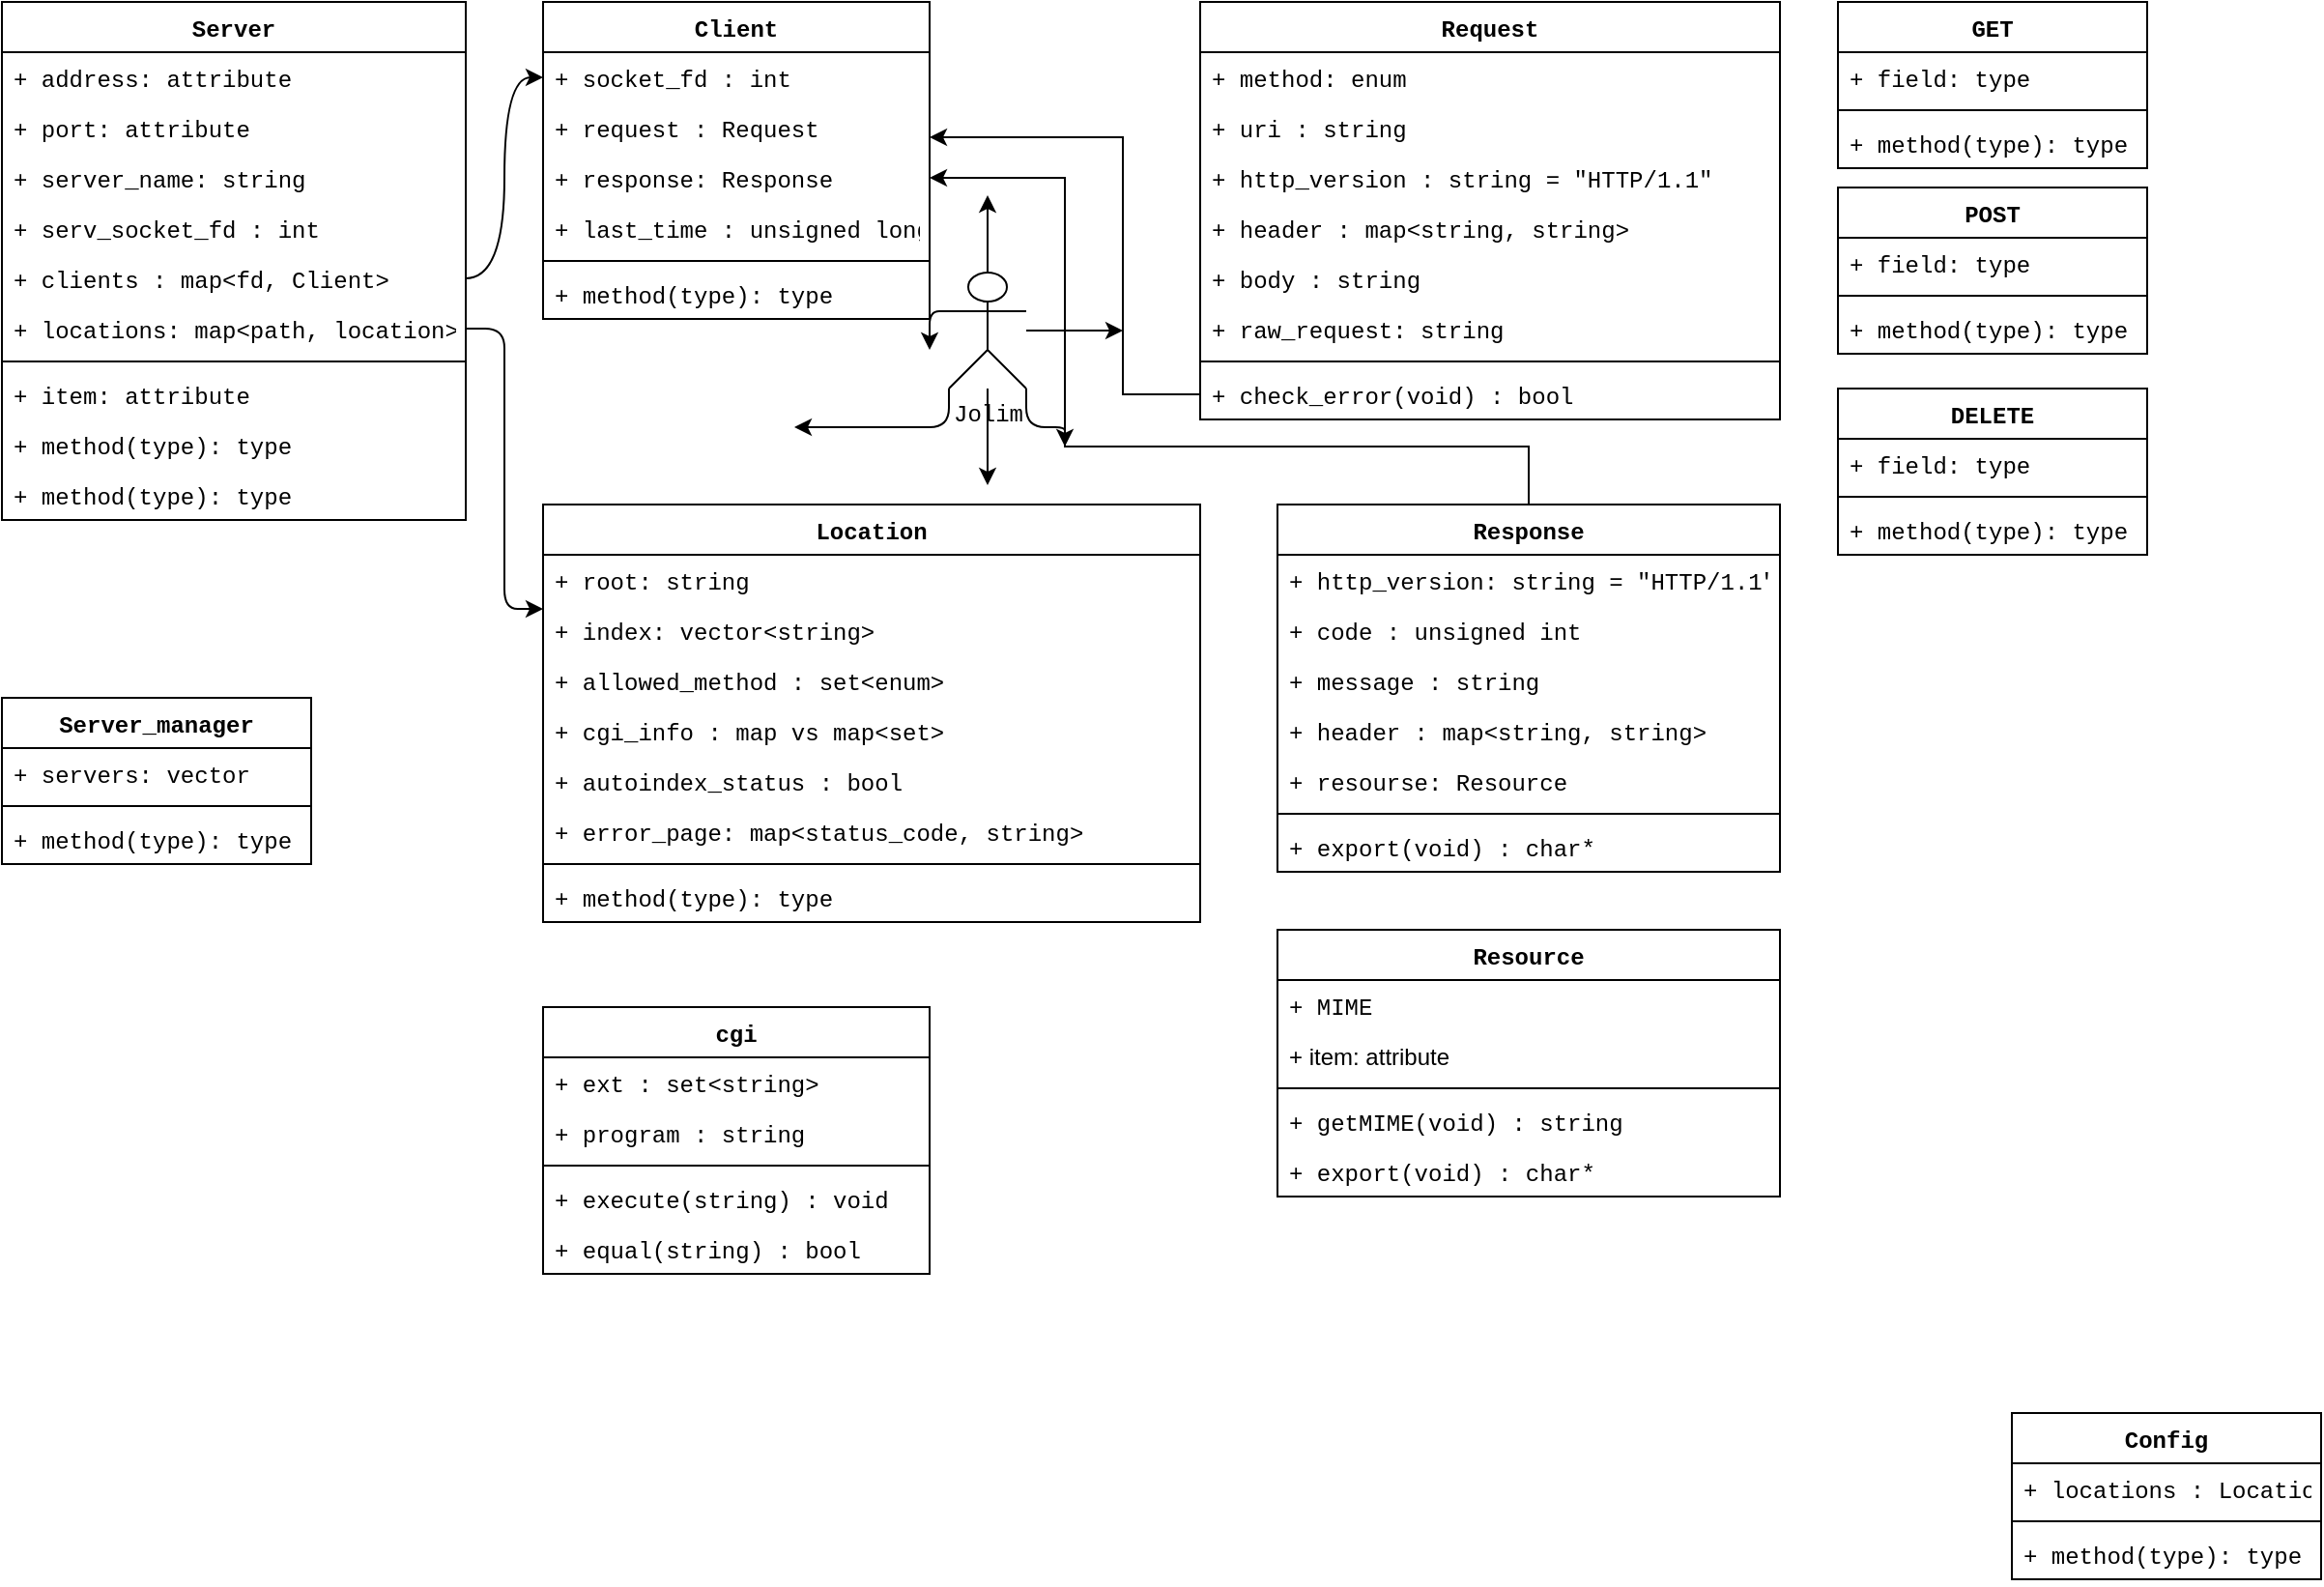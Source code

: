 <mxfile>
    <diagram id="a8yLa64XeUrg21fCsrWQ" name="webserv">
        <mxGraphModel dx="1056" dy="571" grid="1" gridSize="10" guides="1" tooltips="1" connect="1" arrows="1" fold="1" page="1" pageScale="1" pageWidth="1169" pageHeight="827" math="0" shadow="0">
            <root>
                <mxCell id="0"/>
                <mxCell id="1" parent="0"/>
                <mxCell id="_bxCYAOlsBnIqpxTK3G4-2" value="Server" style="swimlane;fontStyle=1;align=center;verticalAlign=top;childLayout=stackLayout;horizontal=1;startSize=26;horizontalStack=0;resizeParent=1;resizeParentMax=0;resizeLast=0;collapsible=1;marginBottom=0;fontFamily=Courier New;" parent="1" vertex="1">
                    <mxGeometry x="40" y="40" width="240" height="268" as="geometry"/>
                </mxCell>
                <mxCell id="44WIoIR4I0FMA6jBafpu-2" value="+ address: attribute" style="text;strokeColor=none;fillColor=none;align=left;verticalAlign=top;spacingLeft=4;spacingRight=4;overflow=hidden;rotatable=0;points=[[0,0.5],[1,0.5]];portConstraint=eastwest;fontFamily=Courier New;" parent="_bxCYAOlsBnIqpxTK3G4-2" vertex="1">
                    <mxGeometry y="26" width="240" height="26" as="geometry"/>
                </mxCell>
                <mxCell id="44WIoIR4I0FMA6jBafpu-4" value="+ port: attribute" style="text;strokeColor=none;fillColor=none;align=left;verticalAlign=top;spacingLeft=4;spacingRight=4;overflow=hidden;rotatable=0;points=[[0,0.5],[1,0.5]];portConstraint=eastwest;fontFamily=Courier New;" parent="_bxCYAOlsBnIqpxTK3G4-2" vertex="1">
                    <mxGeometry y="52" width="240" height="26" as="geometry"/>
                </mxCell>
                <mxCell id="44WIoIR4I0FMA6jBafpu-3" value="+ server_name: string" style="text;strokeColor=none;fillColor=none;align=left;verticalAlign=top;spacingLeft=4;spacingRight=4;overflow=hidden;rotatable=0;points=[[0,0.5],[1,0.5]];portConstraint=eastwest;fontFamily=Courier New;" parent="_bxCYAOlsBnIqpxTK3G4-2" vertex="1">
                    <mxGeometry y="78" width="240" height="26" as="geometry"/>
                </mxCell>
                <mxCell id="j7zPYrrFDj_CmLbz28KM-2" value="+ serv_socket_fd : int" style="text;strokeColor=none;fillColor=none;align=left;verticalAlign=top;spacingLeft=4;spacingRight=4;overflow=hidden;rotatable=0;points=[[0,0.5],[1,0.5]];portConstraint=eastwest;fontFamily=Courier New;" parent="_bxCYAOlsBnIqpxTK3G4-2" vertex="1">
                    <mxGeometry y="104" width="240" height="26" as="geometry"/>
                </mxCell>
                <mxCell id="44WIoIR4I0FMA6jBafpu-5" value="+ clients : map&lt;fd, Client&gt;" style="text;strokeColor=none;fillColor=none;align=left;verticalAlign=top;spacingLeft=4;spacingRight=4;overflow=hidden;rotatable=0;points=[[0,0.5],[1,0.5]];portConstraint=eastwest;fontFamily=Courier New;" parent="_bxCYAOlsBnIqpxTK3G4-2" vertex="1">
                    <mxGeometry y="130" width="240" height="26" as="geometry"/>
                </mxCell>
                <mxCell id="_bxCYAOlsBnIqpxTK3G4-3" value="+ locations: map&lt;path, location&gt;" style="text;strokeColor=none;fillColor=none;align=left;verticalAlign=top;spacingLeft=4;spacingRight=4;overflow=hidden;rotatable=0;points=[[0,0.5],[1,0.5]];portConstraint=eastwest;fontFamily=Courier New;" parent="_bxCYAOlsBnIqpxTK3G4-2" vertex="1">
                    <mxGeometry y="156" width="240" height="26" as="geometry"/>
                </mxCell>
                <mxCell id="_bxCYAOlsBnIqpxTK3G4-4" value="" style="line;strokeWidth=1;fillColor=none;align=left;verticalAlign=middle;spacingTop=-1;spacingLeft=3;spacingRight=3;rotatable=0;labelPosition=right;points=[];portConstraint=eastwest;fontFamily=Courier New;" parent="_bxCYAOlsBnIqpxTK3G4-2" vertex="1">
                    <mxGeometry y="182" width="240" height="8" as="geometry"/>
                </mxCell>
                <mxCell id="44WIoIR4I0FMA6jBafpu-6" value="+ item: attribute" style="text;strokeColor=none;fillColor=none;align=left;verticalAlign=top;spacingLeft=4;spacingRight=4;overflow=hidden;rotatable=0;points=[[0,0.5],[1,0.5]];portConstraint=eastwest;fontFamily=Courier New;" parent="_bxCYAOlsBnIqpxTK3G4-2" vertex="1">
                    <mxGeometry y="190" width="240" height="26" as="geometry"/>
                </mxCell>
                <mxCell id="_bxCYAOlsBnIqpxTK3G4-5" value="+ method(type): type" style="text;strokeColor=none;fillColor=none;align=left;verticalAlign=top;spacingLeft=4;spacingRight=4;overflow=hidden;rotatable=0;points=[[0,0.5],[1,0.5]];portConstraint=eastwest;fontFamily=Courier New;" parent="_bxCYAOlsBnIqpxTK3G4-2" vertex="1">
                    <mxGeometry y="216" width="240" height="26" as="geometry"/>
                </mxCell>
                <mxCell id="44WIoIR4I0FMA6jBafpu-7" value="+ method(type): type&#10;" style="text;strokeColor=none;fillColor=none;align=left;verticalAlign=top;spacingLeft=4;spacingRight=4;overflow=hidden;rotatable=0;points=[[0,0.5],[1,0.5]];portConstraint=eastwest;fontFamily=Courier New;" parent="_bxCYAOlsBnIqpxTK3G4-2" vertex="1">
                    <mxGeometry y="242" width="240" height="26" as="geometry"/>
                </mxCell>
                <mxCell id="_bxCYAOlsBnIqpxTK3G4-6" value="Request" style="swimlane;fontStyle=1;align=center;verticalAlign=top;childLayout=stackLayout;horizontal=1;startSize=26;horizontalStack=0;resizeParent=1;resizeParentMax=0;resizeLast=0;collapsible=1;marginBottom=0;fontFamily=Courier New;" parent="1" vertex="1">
                    <mxGeometry x="660" y="40" width="300" height="216" as="geometry"/>
                </mxCell>
                <mxCell id="_bxCYAOlsBnIqpxTK3G4-7" value="+ method: enum" style="text;strokeColor=none;fillColor=none;align=left;verticalAlign=top;spacingLeft=4;spacingRight=4;overflow=hidden;rotatable=0;points=[[0,0.5],[1,0.5]];portConstraint=eastwest;fontFamily=Courier New;" parent="_bxCYAOlsBnIqpxTK3G4-6" vertex="1">
                    <mxGeometry y="26" width="300" height="26" as="geometry"/>
                </mxCell>
                <mxCell id="j7zPYrrFDj_CmLbz28KM-13" value="+ uri : string" style="text;strokeColor=none;fillColor=none;align=left;verticalAlign=top;spacingLeft=4;spacingRight=4;overflow=hidden;rotatable=0;points=[[0,0.5],[1,0.5]];portConstraint=eastwest;fontFamily=Courier New;" parent="_bxCYAOlsBnIqpxTK3G4-6" vertex="1">
                    <mxGeometry y="52" width="300" height="26" as="geometry"/>
                </mxCell>
                <mxCell id="9usF2bmkzRvdseoz-YvX-34" value="+ http_version : string = &quot;HTTP/1.1&quot;" style="text;strokeColor=none;fillColor=none;align=left;verticalAlign=top;spacingLeft=4;spacingRight=4;overflow=hidden;rotatable=0;points=[[0,0.5],[1,0.5]];portConstraint=eastwest;fontFamily=Courier New;" parent="_bxCYAOlsBnIqpxTK3G4-6" vertex="1">
                    <mxGeometry y="78" width="300" height="26" as="geometry"/>
                </mxCell>
                <mxCell id="9usF2bmkzRvdseoz-YvX-30" value="+ header : map&lt;string, string&gt;" style="text;strokeColor=none;fillColor=none;align=left;verticalAlign=top;spacingLeft=4;spacingRight=4;overflow=hidden;rotatable=0;points=[[0,0.5],[1,0.5]];portConstraint=eastwest;fontFamily=Courier New;" parent="_bxCYAOlsBnIqpxTK3G4-6" vertex="1">
                    <mxGeometry y="104" width="300" height="26" as="geometry"/>
                </mxCell>
                <mxCell id="9usF2bmkzRvdseoz-YvX-31" value="+ body : string" style="text;strokeColor=none;fillColor=none;align=left;verticalAlign=top;spacingLeft=4;spacingRight=4;overflow=hidden;rotatable=0;points=[[0,0.5],[1,0.5]];portConstraint=eastwest;fontFamily=Courier New;" parent="_bxCYAOlsBnIqpxTK3G4-6" vertex="1">
                    <mxGeometry y="130" width="300" height="26" as="geometry"/>
                </mxCell>
                <mxCell id="9usF2bmkzRvdseoz-YvX-32" value="+ raw_request: string" style="text;strokeColor=none;fillColor=none;align=left;verticalAlign=top;spacingLeft=4;spacingRight=4;overflow=hidden;rotatable=0;points=[[0,0.5],[1,0.5]];portConstraint=eastwest;fontFamily=Courier New;" parent="_bxCYAOlsBnIqpxTK3G4-6" vertex="1">
                    <mxGeometry y="156" width="300" height="26" as="geometry"/>
                </mxCell>
                <mxCell id="_bxCYAOlsBnIqpxTK3G4-8" value="" style="line;strokeWidth=1;fillColor=none;align=left;verticalAlign=middle;spacingTop=-1;spacingLeft=3;spacingRight=3;rotatable=0;labelPosition=right;points=[];portConstraint=eastwest;fontFamily=Courier New;" parent="_bxCYAOlsBnIqpxTK3G4-6" vertex="1">
                    <mxGeometry y="182" width="300" height="8" as="geometry"/>
                </mxCell>
                <mxCell id="_bxCYAOlsBnIqpxTK3G4-9" value="+ check_error(void) : bool" style="text;strokeColor=none;fillColor=none;align=left;verticalAlign=top;spacingLeft=4;spacingRight=4;overflow=hidden;rotatable=0;points=[[0,0.5],[1,0.5]];portConstraint=eastwest;fontFamily=Courier New;" parent="_bxCYAOlsBnIqpxTK3G4-6" vertex="1">
                    <mxGeometry y="190" width="300" height="26" as="geometry"/>
                </mxCell>
                <mxCell id="VC2k1Rc8HxCsgZUHQmoe-2" value="Client" style="swimlane;fontStyle=1;align=center;verticalAlign=top;childLayout=stackLayout;horizontal=1;startSize=26;horizontalStack=0;resizeParent=1;resizeParentMax=0;resizeLast=0;collapsible=1;marginBottom=0;fontFamily=Courier New;" parent="1" vertex="1">
                    <mxGeometry x="320" y="40" width="200" height="164" as="geometry"/>
                </mxCell>
                <mxCell id="VC2k1Rc8HxCsgZUHQmoe-3" value="+ socket_fd : int" style="text;strokeColor=none;fillColor=none;align=left;verticalAlign=top;spacingLeft=4;spacingRight=4;overflow=hidden;rotatable=0;points=[[0,0.5],[1,0.5]];portConstraint=eastwest;fontFamily=Courier New;" parent="VC2k1Rc8HxCsgZUHQmoe-2" vertex="1">
                    <mxGeometry y="26" width="200" height="26" as="geometry"/>
                </mxCell>
                <mxCell id="9usF2bmkzRvdseoz-YvX-24" value="+ request : Request" style="text;strokeColor=none;fillColor=none;align=left;verticalAlign=top;spacingLeft=4;spacingRight=4;overflow=hidden;rotatable=0;points=[[0,0.5],[1,0.5]];portConstraint=eastwest;fontFamily=Courier New;" parent="VC2k1Rc8HxCsgZUHQmoe-2" vertex="1">
                    <mxGeometry y="52" width="200" height="26" as="geometry"/>
                </mxCell>
                <mxCell id="j7zPYrrFDj_CmLbz28KM-4" value="+ response: Response" style="text;strokeColor=none;fillColor=none;align=left;verticalAlign=top;spacingLeft=4;spacingRight=4;overflow=hidden;rotatable=0;points=[[0,0.5],[1,0.5]];portConstraint=eastwest;fontFamily=Courier New;" parent="VC2k1Rc8HxCsgZUHQmoe-2" vertex="1">
                    <mxGeometry y="78" width="200" height="26" as="geometry"/>
                </mxCell>
                <mxCell id="j7zPYrrFDj_CmLbz28KM-5" value="+ last_time : unsigned long" style="text;strokeColor=none;fillColor=none;align=left;verticalAlign=top;spacingLeft=4;spacingRight=4;overflow=hidden;rotatable=0;points=[[0,0.5],[1,0.5]];portConstraint=eastwest;fontFamily=Courier New;" parent="VC2k1Rc8HxCsgZUHQmoe-2" vertex="1">
                    <mxGeometry y="104" width="200" height="26" as="geometry"/>
                </mxCell>
                <mxCell id="VC2k1Rc8HxCsgZUHQmoe-4" value="" style="line;strokeWidth=1;fillColor=none;align=left;verticalAlign=middle;spacingTop=-1;spacingLeft=3;spacingRight=3;rotatable=0;labelPosition=right;points=[];portConstraint=eastwest;fontFamily=Courier New;" parent="VC2k1Rc8HxCsgZUHQmoe-2" vertex="1">
                    <mxGeometry y="130" width="200" height="8" as="geometry"/>
                </mxCell>
                <mxCell id="VC2k1Rc8HxCsgZUHQmoe-5" value="+ method(type): type" style="text;strokeColor=none;fillColor=none;align=left;verticalAlign=top;spacingLeft=4;spacingRight=4;overflow=hidden;rotatable=0;points=[[0,0.5],[1,0.5]];portConstraint=eastwest;fontFamily=Courier New;" parent="VC2k1Rc8HxCsgZUHQmoe-2" vertex="1">
                    <mxGeometry y="138" width="200" height="26" as="geometry"/>
                </mxCell>
                <mxCell id="9usF2bmkzRvdseoz-YvX-2" value="Resource" style="swimlane;fontStyle=1;align=center;verticalAlign=top;childLayout=stackLayout;horizontal=1;startSize=26;horizontalStack=0;resizeParent=1;resizeParentMax=0;resizeLast=0;collapsible=1;marginBottom=0;fontFamily=Courier New;" parent="1" vertex="1">
                    <mxGeometry x="700" y="520" width="260" height="138" as="geometry"/>
                </mxCell>
                <mxCell id="9usF2bmkzRvdseoz-YvX-3" value="+ MIME" style="text;strokeColor=none;fillColor=none;align=left;verticalAlign=top;spacingLeft=4;spacingRight=4;overflow=hidden;rotatable=0;points=[[0,0.5],[1,0.5]];portConstraint=eastwest;fontFamily=Courier New;" parent="9usF2bmkzRvdseoz-YvX-2" vertex="1">
                    <mxGeometry y="26" width="260" height="26" as="geometry"/>
                </mxCell>
                <mxCell id="9usF2bmkzRvdseoz-YvX-55" value="+ item: attribute" style="text;strokeColor=none;fillColor=none;align=left;verticalAlign=top;spacingLeft=4;spacingRight=4;overflow=hidden;rotatable=0;points=[[0,0.5],[1,0.5]];portConstraint=eastwest;" parent="9usF2bmkzRvdseoz-YvX-2" vertex="1">
                    <mxGeometry y="52" width="260" height="26" as="geometry"/>
                </mxCell>
                <mxCell id="9usF2bmkzRvdseoz-YvX-4" value="" style="line;strokeWidth=1;fillColor=none;align=left;verticalAlign=middle;spacingTop=-1;spacingLeft=3;spacingRight=3;rotatable=0;labelPosition=right;points=[];portConstraint=eastwest;fontFamily=Courier New;" parent="9usF2bmkzRvdseoz-YvX-2" vertex="1">
                    <mxGeometry y="78" width="260" height="8" as="geometry"/>
                </mxCell>
                <mxCell id="9usF2bmkzRvdseoz-YvX-5" value="+ getMIME(void) : string" style="text;strokeColor=none;fillColor=none;align=left;verticalAlign=top;spacingLeft=4;spacingRight=4;overflow=hidden;rotatable=0;points=[[0,0.5],[1,0.5]];portConstraint=eastwest;fontFamily=Courier New;" parent="9usF2bmkzRvdseoz-YvX-2" vertex="1">
                    <mxGeometry y="86" width="260" height="26" as="geometry"/>
                </mxCell>
                <mxCell id="j7zPYrrFDj_CmLbz28KM-14" value="+ export(void) : char*" style="text;strokeColor=none;fillColor=none;align=left;verticalAlign=top;spacingLeft=4;spacingRight=4;overflow=hidden;rotatable=0;points=[[0,0.5],[1,0.5]];portConstraint=eastwest;fontFamily=Courier New;" parent="9usF2bmkzRvdseoz-YvX-2" vertex="1">
                    <mxGeometry y="112" width="260" height="26" as="geometry"/>
                </mxCell>
                <mxCell id="2" style="edgeStyle=orthogonalEdgeStyle;rounded=0;orthogonalLoop=1;jettySize=auto;html=1;entryX=1;entryY=0.5;entryDx=0;entryDy=0;" edge="1" parent="1" source="VC2k1Rc8HxCsgZUHQmoe-10" target="j7zPYrrFDj_CmLbz28KM-4">
                    <mxGeometry relative="1" as="geometry">
                        <Array as="points">
                            <mxPoint x="830" y="270"/>
                            <mxPoint x="590" y="270"/>
                            <mxPoint x="590" y="131"/>
                        </Array>
                    </mxGeometry>
                </mxCell>
                <mxCell id="VC2k1Rc8HxCsgZUHQmoe-10" value="Response" style="swimlane;fontStyle=1;align=center;verticalAlign=top;childLayout=stackLayout;horizontal=1;startSize=26;horizontalStack=0;resizeParent=1;resizeParentMax=0;resizeLast=0;collapsible=1;marginBottom=0;fontFamily=Courier New;" parent="1" vertex="1">
                    <mxGeometry x="700" y="300" width="260" height="190" as="geometry"/>
                </mxCell>
                <mxCell id="9usF2bmkzRvdseoz-YvX-48" value="+ http_version: string = &quot;HTTP/1.1&quot;" style="text;strokeColor=none;fillColor=none;align=left;verticalAlign=top;spacingLeft=4;spacingRight=4;overflow=hidden;rotatable=0;points=[[0,0.5],[1,0.5]];portConstraint=eastwest;fontFamily=Courier New;" parent="VC2k1Rc8HxCsgZUHQmoe-10" vertex="1">
                    <mxGeometry y="26" width="260" height="26" as="geometry"/>
                </mxCell>
                <mxCell id="9usF2bmkzRvdseoz-YvX-49" value="+ code : unsigned int" style="text;strokeColor=none;fillColor=none;align=left;verticalAlign=top;spacingLeft=4;spacingRight=4;overflow=hidden;rotatable=0;points=[[0,0.5],[1,0.5]];portConstraint=eastwest;fontFamily=Courier New;" parent="VC2k1Rc8HxCsgZUHQmoe-10" vertex="1">
                    <mxGeometry y="52" width="260" height="26" as="geometry"/>
                </mxCell>
                <mxCell id="9usF2bmkzRvdseoz-YvX-50" value="+ message : string" style="text;strokeColor=none;fillColor=none;align=left;verticalAlign=top;spacingLeft=4;spacingRight=4;overflow=hidden;rotatable=0;points=[[0,0.5],[1,0.5]];portConstraint=eastwest;fontFamily=Courier New;" parent="VC2k1Rc8HxCsgZUHQmoe-10" vertex="1">
                    <mxGeometry y="78" width="260" height="26" as="geometry"/>
                </mxCell>
                <mxCell id="9usF2bmkzRvdseoz-YvX-51" value="+ header : map&lt;string, string&gt;" style="text;strokeColor=none;fillColor=none;align=left;verticalAlign=top;spacingLeft=4;spacingRight=4;overflow=hidden;rotatable=0;points=[[0,0.5],[1,0.5]];portConstraint=eastwest;fontFamily=Courier New;" parent="VC2k1Rc8HxCsgZUHQmoe-10" vertex="1">
                    <mxGeometry y="104" width="260" height="26" as="geometry"/>
                </mxCell>
                <mxCell id="9usF2bmkzRvdseoz-YvX-52" value="+ resourse: Resource" style="text;strokeColor=none;fillColor=none;align=left;verticalAlign=top;spacingLeft=4;spacingRight=4;overflow=hidden;rotatable=0;points=[[0,0.5],[1,0.5]];portConstraint=eastwest;fontFamily=Courier New;" parent="VC2k1Rc8HxCsgZUHQmoe-10" vertex="1">
                    <mxGeometry y="130" width="260" height="26" as="geometry"/>
                </mxCell>
                <mxCell id="VC2k1Rc8HxCsgZUHQmoe-12" value="" style="line;strokeWidth=1;fillColor=none;align=left;verticalAlign=middle;spacingTop=-1;spacingLeft=3;spacingRight=3;rotatable=0;labelPosition=right;points=[];portConstraint=eastwest;fontFamily=Courier New;" parent="VC2k1Rc8HxCsgZUHQmoe-10" vertex="1">
                    <mxGeometry y="156" width="260" height="8" as="geometry"/>
                </mxCell>
                <mxCell id="VC2k1Rc8HxCsgZUHQmoe-13" value="+ export(void) : char*" style="text;strokeColor=none;fillColor=none;align=left;verticalAlign=top;spacingLeft=4;spacingRight=4;overflow=hidden;rotatable=0;points=[[0,0.5],[1,0.5]];portConstraint=eastwest;fontFamily=Courier New;" parent="VC2k1Rc8HxCsgZUHQmoe-10" vertex="1">
                    <mxGeometry y="164" width="260" height="26" as="geometry"/>
                </mxCell>
                <mxCell id="VC2k1Rc8HxCsgZUHQmoe-19" value="Config" style="swimlane;fontStyle=1;align=center;verticalAlign=top;childLayout=stackLayout;horizontal=1;startSize=26;horizontalStack=0;resizeParent=1;resizeParentMax=0;resizeLast=0;collapsible=1;marginBottom=0;fontFamily=Courier New;" parent="1" vertex="1">
                    <mxGeometry x="1080" y="770" width="160" height="86" as="geometry"/>
                </mxCell>
                <mxCell id="VC2k1Rc8HxCsgZUHQmoe-20" value="+ locations : Location" style="text;strokeColor=none;fillColor=none;align=left;verticalAlign=top;spacingLeft=4;spacingRight=4;overflow=hidden;rotatable=0;points=[[0,0.5],[1,0.5]];portConstraint=eastwest;fontFamily=Courier New;" parent="VC2k1Rc8HxCsgZUHQmoe-19" vertex="1">
                    <mxGeometry y="26" width="160" height="26" as="geometry"/>
                </mxCell>
                <mxCell id="VC2k1Rc8HxCsgZUHQmoe-21" value="" style="line;strokeWidth=1;fillColor=none;align=left;verticalAlign=middle;spacingTop=-1;spacingLeft=3;spacingRight=3;rotatable=0;labelPosition=right;points=[];portConstraint=eastwest;fontFamily=Courier New;" parent="VC2k1Rc8HxCsgZUHQmoe-19" vertex="1">
                    <mxGeometry y="52" width="160" height="8" as="geometry"/>
                </mxCell>
                <mxCell id="VC2k1Rc8HxCsgZUHQmoe-22" value="+ method(type): type" style="text;strokeColor=none;fillColor=none;align=left;verticalAlign=top;spacingLeft=4;spacingRight=4;overflow=hidden;rotatable=0;points=[[0,0.5],[1,0.5]];portConstraint=eastwest;fontFamily=Courier New;" parent="VC2k1Rc8HxCsgZUHQmoe-19" vertex="1">
                    <mxGeometry y="60" width="160" height="26" as="geometry"/>
                </mxCell>
                <mxCell id="9usF2bmkzRvdseoz-YvX-11" value="Location" style="swimlane;fontStyle=1;align=center;verticalAlign=top;childLayout=stackLayout;horizontal=1;startSize=26;horizontalStack=0;resizeParent=1;resizeParentMax=0;resizeLast=0;collapsible=1;marginBottom=0;fontFamily=Courier New;" parent="1" vertex="1">
                    <mxGeometry x="320" y="300" width="340" height="216" as="geometry"/>
                </mxCell>
                <mxCell id="9usF2bmkzRvdseoz-YvX-25" value="+ root: string" style="text;strokeColor=none;fillColor=none;align=left;verticalAlign=top;spacingLeft=4;spacingRight=4;overflow=hidden;rotatable=0;points=[[0,0.5],[1,0.5]];portConstraint=eastwest;fontFamily=Courier New;" parent="9usF2bmkzRvdseoz-YvX-11" vertex="1">
                    <mxGeometry y="26" width="340" height="26" as="geometry"/>
                </mxCell>
                <mxCell id="9usF2bmkzRvdseoz-YvX-26" value="+ index: vector&lt;string&gt;" style="text;strokeColor=none;fillColor=none;align=left;verticalAlign=top;spacingLeft=4;spacingRight=4;overflow=hidden;rotatable=0;points=[[0,0.5],[1,0.5]];portConstraint=eastwest;fontFamily=Courier New;" parent="9usF2bmkzRvdseoz-YvX-11" vertex="1">
                    <mxGeometry y="52" width="340" height="26" as="geometry"/>
                </mxCell>
                <mxCell id="9usF2bmkzRvdseoz-YvX-28" value="+ allowed_method : set&lt;enum&gt;" style="text;strokeColor=none;fillColor=none;align=left;verticalAlign=top;spacingLeft=4;spacingRight=4;overflow=hidden;rotatable=0;points=[[0,0.5],[1,0.5]];portConstraint=eastwest;fontFamily=Courier New;" parent="9usF2bmkzRvdseoz-YvX-11" vertex="1">
                    <mxGeometry y="78" width="340" height="26" as="geometry"/>
                </mxCell>
                <mxCell id="9usF2bmkzRvdseoz-YvX-27" value="+ cgi_info : map vs map&lt;set&gt;" style="text;strokeColor=none;fillColor=none;align=left;verticalAlign=top;spacingLeft=4;spacingRight=4;overflow=hidden;rotatable=0;points=[[0,0.5],[1,0.5]];portConstraint=eastwest;fontFamily=Courier New;" parent="9usF2bmkzRvdseoz-YvX-11" vertex="1">
                    <mxGeometry y="104" width="340" height="26" as="geometry"/>
                </mxCell>
                <mxCell id="9usF2bmkzRvdseoz-YvX-29" value="+ autoindex_status : bool" style="text;strokeColor=none;fillColor=none;align=left;verticalAlign=top;spacingLeft=4;spacingRight=4;overflow=hidden;rotatable=0;points=[[0,0.5],[1,0.5]];portConstraint=eastwest;fontFamily=Courier New;" parent="9usF2bmkzRvdseoz-YvX-11" vertex="1">
                    <mxGeometry y="130" width="340" height="26" as="geometry"/>
                </mxCell>
                <mxCell id="9usF2bmkzRvdseoz-YvX-12" value="+ error_page: map&lt;status_code, string&gt;" style="text;strokeColor=none;fillColor=none;align=left;verticalAlign=top;spacingLeft=4;spacingRight=4;overflow=hidden;rotatable=0;points=[[0,0.5],[1,0.5]];portConstraint=eastwest;fontFamily=Courier New;" parent="9usF2bmkzRvdseoz-YvX-11" vertex="1">
                    <mxGeometry y="156" width="340" height="26" as="geometry"/>
                </mxCell>
                <mxCell id="9usF2bmkzRvdseoz-YvX-13" value="" style="line;strokeWidth=1;fillColor=none;align=left;verticalAlign=middle;spacingTop=-1;spacingLeft=3;spacingRight=3;rotatable=0;labelPosition=right;points=[];portConstraint=eastwest;fontFamily=Courier New;" parent="9usF2bmkzRvdseoz-YvX-11" vertex="1">
                    <mxGeometry y="182" width="340" height="8" as="geometry"/>
                </mxCell>
                <mxCell id="9usF2bmkzRvdseoz-YvX-14" value="+ method(type): type" style="text;strokeColor=none;fillColor=none;align=left;verticalAlign=top;spacingLeft=4;spacingRight=4;overflow=hidden;rotatable=0;points=[[0,0.5],[1,0.5]];portConstraint=eastwest;fontFamily=Courier New;" parent="9usF2bmkzRvdseoz-YvX-11" vertex="1">
                    <mxGeometry y="190" width="340" height="26" as="geometry"/>
                </mxCell>
                <mxCell id="LKTlVzUYzPx_LRX2DU-P-8" value="" style="edgeStyle=orthogonalEdgeStyle;curved=0;rounded=1;sketch=0;orthogonalLoop=1;jettySize=auto;html=1;entryX=0;entryY=0.25;entryDx=0;entryDy=0;fontFamily=Courier New;" parent="1" source="_bxCYAOlsBnIqpxTK3G4-3" target="9usF2bmkzRvdseoz-YvX-11" edge="1">
                    <mxGeometry relative="1" as="geometry"/>
                </mxCell>
                <mxCell id="9usF2bmkzRvdseoz-YvX-15" value="Server_manager" style="swimlane;fontStyle=1;align=center;verticalAlign=top;childLayout=stackLayout;horizontal=1;startSize=26;horizontalStack=0;resizeParent=1;resizeParentMax=0;resizeLast=0;collapsible=1;marginBottom=0;fontFamily=Courier New;" parent="1" vertex="1">
                    <mxGeometry x="40" y="400" width="160" height="86" as="geometry"/>
                </mxCell>
                <mxCell id="9usF2bmkzRvdseoz-YvX-16" value="+ servers: vector" style="text;strokeColor=none;fillColor=none;align=left;verticalAlign=top;spacingLeft=4;spacingRight=4;overflow=hidden;rotatable=0;points=[[0,0.5],[1,0.5]];portConstraint=eastwest;fontFamily=Courier New;" parent="9usF2bmkzRvdseoz-YvX-15" vertex="1">
                    <mxGeometry y="26" width="160" height="26" as="geometry"/>
                </mxCell>
                <mxCell id="9usF2bmkzRvdseoz-YvX-17" value="" style="line;strokeWidth=1;fillColor=none;align=left;verticalAlign=middle;spacingTop=-1;spacingLeft=3;spacingRight=3;rotatable=0;labelPosition=right;points=[];portConstraint=eastwest;fontFamily=Courier New;" parent="9usF2bmkzRvdseoz-YvX-15" vertex="1">
                    <mxGeometry y="52" width="160" height="8" as="geometry"/>
                </mxCell>
                <mxCell id="9usF2bmkzRvdseoz-YvX-18" value="+ method(type): type" style="text;strokeColor=none;fillColor=none;align=left;verticalAlign=top;spacingLeft=4;spacingRight=4;overflow=hidden;rotatable=0;points=[[0,0.5],[1,0.5]];portConstraint=eastwest;fontFamily=Courier New;" parent="9usF2bmkzRvdseoz-YvX-15" vertex="1">
                    <mxGeometry y="60" width="160" height="26" as="geometry"/>
                </mxCell>
                <mxCell id="tEEHupM5ZZJpLJlyv-k1-3" style="edgeStyle=orthogonalEdgeStyle;curved=1;rounded=0;orthogonalLoop=1;jettySize=auto;html=1;exitX=1;exitY=0.5;exitDx=0;exitDy=0;entryX=0;entryY=0.5;entryDx=0;entryDy=0;fontFamily=Courier New;" parent="1" source="44WIoIR4I0FMA6jBafpu-5" target="VC2k1Rc8HxCsgZUHQmoe-3" edge="1">
                    <mxGeometry relative="1" as="geometry"/>
                </mxCell>
                <mxCell id="VC2k1Rc8HxCsgZUHQmoe-27" style="edgeStyle=orthogonalEdgeStyle;rounded=0;orthogonalLoop=1;jettySize=auto;html=1;fontFamily=Courier New;" parent="1" source="_bxCYAOlsBnIqpxTK3G4-9" edge="1">
                    <mxGeometry relative="1" as="geometry">
                        <mxPoint x="520" y="110" as="targetPoint"/>
                        <Array as="points">
                            <mxPoint x="620" y="243"/>
                            <mxPoint x="620" y="110"/>
                        </Array>
                    </mxGeometry>
                </mxCell>
                <mxCell id="j7zPYrrFDj_CmLbz28KM-6" value="cgi" style="swimlane;fontStyle=1;align=center;verticalAlign=top;childLayout=stackLayout;horizontal=1;startSize=26;horizontalStack=0;resizeParent=1;resizeParentMax=0;resizeLast=0;collapsible=1;marginBottom=0;fontFamily=Courier New;" parent="1" vertex="1">
                    <mxGeometry x="320" y="560" width="200" height="138" as="geometry"/>
                </mxCell>
                <mxCell id="j7zPYrrFDj_CmLbz28KM-7" value="+ ext : set&lt;string&gt;" style="text;strokeColor=none;fillColor=none;align=left;verticalAlign=top;spacingLeft=4;spacingRight=4;overflow=hidden;rotatable=0;points=[[0,0.5],[1,0.5]];portConstraint=eastwest;fontFamily=Courier New;" parent="j7zPYrrFDj_CmLbz28KM-6" vertex="1">
                    <mxGeometry y="26" width="200" height="26" as="geometry"/>
                </mxCell>
                <mxCell id="j7zPYrrFDj_CmLbz28KM-10" value="+ program : string" style="text;strokeColor=none;fillColor=none;align=left;verticalAlign=top;spacingLeft=4;spacingRight=4;overflow=hidden;rotatable=0;points=[[0,0.5],[1,0.5]];portConstraint=eastwest;fontFamily=Courier New;" parent="j7zPYrrFDj_CmLbz28KM-6" vertex="1">
                    <mxGeometry y="52" width="200" height="26" as="geometry"/>
                </mxCell>
                <mxCell id="j7zPYrrFDj_CmLbz28KM-8" value="" style="line;strokeWidth=1;fillColor=none;align=left;verticalAlign=middle;spacingTop=-1;spacingLeft=3;spacingRight=3;rotatable=0;labelPosition=right;points=[];portConstraint=eastwest;fontFamily=Courier New;" parent="j7zPYrrFDj_CmLbz28KM-6" vertex="1">
                    <mxGeometry y="78" width="200" height="8" as="geometry"/>
                </mxCell>
                <mxCell id="j7zPYrrFDj_CmLbz28KM-15" value="+ execute(string) : void" style="text;strokeColor=none;fillColor=none;align=left;verticalAlign=top;spacingLeft=4;spacingRight=4;overflow=hidden;rotatable=0;points=[[0,0.5],[1,0.5]];portConstraint=eastwest;fontFamily=Courier New;" parent="j7zPYrrFDj_CmLbz28KM-6" vertex="1">
                    <mxGeometry y="86" width="200" height="26" as="geometry"/>
                </mxCell>
                <mxCell id="j7zPYrrFDj_CmLbz28KM-12" value="+ equal(string) : bool" style="text;strokeColor=none;fillColor=none;align=left;verticalAlign=top;spacingLeft=4;spacingRight=4;overflow=hidden;rotatable=0;points=[[0,0.5],[1,0.5]];portConstraint=eastwest;fontFamily=Courier New;" parent="j7zPYrrFDj_CmLbz28KM-6" vertex="1">
                    <mxGeometry y="112" width="200" height="26" as="geometry"/>
                </mxCell>
                <mxCell id="LKTlVzUYzPx_LRX2DU-P-13" style="edgeStyle=orthogonalEdgeStyle;curved=0;rounded=1;sketch=0;orthogonalLoop=1;jettySize=auto;html=1;exitX=1;exitY=1;exitDx=0;exitDy=0;exitPerimeter=0;fontFamily=Courier New;" parent="1" source="tEEHupM5ZZJpLJlyv-k1-5" edge="1">
                    <mxGeometry relative="1" as="geometry">
                        <mxPoint x="590.0" y="270.0" as="targetPoint"/>
                        <Array as="points">
                            <mxPoint x="570" y="260"/>
                            <mxPoint x="590" y="260"/>
                        </Array>
                    </mxGeometry>
                </mxCell>
                <mxCell id="LKTlVzUYzPx_LRX2DU-P-14" style="edgeStyle=orthogonalEdgeStyle;curved=0;rounded=1;sketch=0;orthogonalLoop=1;jettySize=auto;html=1;exitX=0;exitY=0.333;exitDx=0;exitDy=0;exitPerimeter=0;fontFamily=Courier New;" parent="1" source="tEEHupM5ZZJpLJlyv-k1-5" edge="1">
                    <mxGeometry relative="1" as="geometry">
                        <mxPoint x="520.0" y="220.0" as="targetPoint"/>
                    </mxGeometry>
                </mxCell>
                <mxCell id="VC2k1Rc8HxCsgZUHQmoe-28" style="edgeStyle=orthogonalEdgeStyle;rounded=0;orthogonalLoop=1;jettySize=auto;html=1;" parent="1" source="tEEHupM5ZZJpLJlyv-k1-5" edge="1">
                    <mxGeometry relative="1" as="geometry">
                        <mxPoint x="620" y="210" as="targetPoint"/>
                    </mxGeometry>
                </mxCell>
                <mxCell id="LKTlVzUYzPx_LRX2DU-P-15" style="edgeStyle=orthogonalEdgeStyle;curved=0;rounded=1;sketch=0;orthogonalLoop=1;jettySize=auto;html=1;exitX=0;exitY=1;exitDx=0;exitDy=0;exitPerimeter=0;fontFamily=Helvetica;" parent="1" source="tEEHupM5ZZJpLJlyv-k1-5" edge="1">
                    <mxGeometry relative="1" as="geometry">
                        <mxPoint x="450.0" y="260.0" as="targetPoint"/>
                        <Array as="points">
                            <mxPoint x="530" y="260"/>
                        </Array>
                    </mxGeometry>
                </mxCell>
                <mxCell id="VC2k1Rc8HxCsgZUHQmoe-29" style="edgeStyle=orthogonalEdgeStyle;rounded=0;orthogonalLoop=1;jettySize=auto;html=1;" parent="1" source="tEEHupM5ZZJpLJlyv-k1-5" edge="1">
                    <mxGeometry relative="1" as="geometry">
                        <mxPoint x="550" y="140" as="targetPoint"/>
                    </mxGeometry>
                </mxCell>
                <mxCell id="VC2k1Rc8HxCsgZUHQmoe-30" style="edgeStyle=orthogonalEdgeStyle;rounded=0;orthogonalLoop=1;jettySize=auto;html=1;" parent="1" source="tEEHupM5ZZJpLJlyv-k1-5" edge="1">
                    <mxGeometry relative="1" as="geometry">
                        <mxPoint x="550" y="290" as="targetPoint"/>
                    </mxGeometry>
                </mxCell>
                <mxCell id="tEEHupM5ZZJpLJlyv-k1-5" value="Jolim" style="shape=umlActor;verticalLabelPosition=bottom;verticalAlign=top;html=1;outlineConnect=0;fontFamily=Courier New;" parent="1" vertex="1">
                    <mxGeometry x="530" y="180" width="40" height="60" as="geometry"/>
                </mxCell>
                <mxCell id="9usF2bmkzRvdseoz-YvX-36" value="GET" style="swimlane;fontStyle=1;align=center;verticalAlign=top;childLayout=stackLayout;horizontal=1;startSize=26;horizontalStack=0;resizeParent=1;resizeParentMax=0;resizeLast=0;collapsible=1;marginBottom=0;fontFamily=Courier New;" parent="1" vertex="1">
                    <mxGeometry x="990" y="40" width="160" height="86" as="geometry"/>
                </mxCell>
                <mxCell id="9usF2bmkzRvdseoz-YvX-37" value="+ field: type" style="text;strokeColor=none;fillColor=none;align=left;verticalAlign=top;spacingLeft=4;spacingRight=4;overflow=hidden;rotatable=0;points=[[0,0.5],[1,0.5]];portConstraint=eastwest;fontFamily=Courier New;" parent="9usF2bmkzRvdseoz-YvX-36" vertex="1">
                    <mxGeometry y="26" width="160" height="26" as="geometry"/>
                </mxCell>
                <mxCell id="9usF2bmkzRvdseoz-YvX-38" value="" style="line;strokeWidth=1;fillColor=none;align=left;verticalAlign=middle;spacingTop=-1;spacingLeft=3;spacingRight=3;rotatable=0;labelPosition=right;points=[];portConstraint=eastwest;fontFamily=Courier New;" parent="9usF2bmkzRvdseoz-YvX-36" vertex="1">
                    <mxGeometry y="52" width="160" height="8" as="geometry"/>
                </mxCell>
                <mxCell id="9usF2bmkzRvdseoz-YvX-39" value="+ method(type): type" style="text;strokeColor=none;fillColor=none;align=left;verticalAlign=top;spacingLeft=4;spacingRight=4;overflow=hidden;rotatable=0;points=[[0,0.5],[1,0.5]];portConstraint=eastwest;fontFamily=Courier New;" parent="9usF2bmkzRvdseoz-YvX-36" vertex="1">
                    <mxGeometry y="60" width="160" height="26" as="geometry"/>
                </mxCell>
                <mxCell id="9usF2bmkzRvdseoz-YvX-40" value="DELETE" style="swimlane;fontStyle=1;align=center;verticalAlign=top;childLayout=stackLayout;horizontal=1;startSize=26;horizontalStack=0;resizeParent=1;resizeParentMax=0;resizeLast=0;collapsible=1;marginBottom=0;fontFamily=Courier New;" parent="1" vertex="1">
                    <mxGeometry x="990" y="240" width="160" height="86" as="geometry"/>
                </mxCell>
                <mxCell id="9usF2bmkzRvdseoz-YvX-41" value="+ field: type" style="text;strokeColor=none;fillColor=none;align=left;verticalAlign=top;spacingLeft=4;spacingRight=4;overflow=hidden;rotatable=0;points=[[0,0.5],[1,0.5]];portConstraint=eastwest;fontFamily=Courier New;" parent="9usF2bmkzRvdseoz-YvX-40" vertex="1">
                    <mxGeometry y="26" width="160" height="26" as="geometry"/>
                </mxCell>
                <mxCell id="9usF2bmkzRvdseoz-YvX-42" value="" style="line;strokeWidth=1;fillColor=none;align=left;verticalAlign=middle;spacingTop=-1;spacingLeft=3;spacingRight=3;rotatable=0;labelPosition=right;points=[];portConstraint=eastwest;fontFamily=Courier New;" parent="9usF2bmkzRvdseoz-YvX-40" vertex="1">
                    <mxGeometry y="52" width="160" height="8" as="geometry"/>
                </mxCell>
                <mxCell id="9usF2bmkzRvdseoz-YvX-43" value="+ method(type): type" style="text;strokeColor=none;fillColor=none;align=left;verticalAlign=top;spacingLeft=4;spacingRight=4;overflow=hidden;rotatable=0;points=[[0,0.5],[1,0.5]];portConstraint=eastwest;fontFamily=Courier New;" parent="9usF2bmkzRvdseoz-YvX-40" vertex="1">
                    <mxGeometry y="60" width="160" height="26" as="geometry"/>
                </mxCell>
                <mxCell id="9usF2bmkzRvdseoz-YvX-44" value="POST" style="swimlane;fontStyle=1;align=center;verticalAlign=top;childLayout=stackLayout;horizontal=1;startSize=26;horizontalStack=0;resizeParent=1;resizeParentMax=0;resizeLast=0;collapsible=1;marginBottom=0;fontFamily=Courier New;" parent="1" vertex="1">
                    <mxGeometry x="990" y="136" width="160" height="86" as="geometry"/>
                </mxCell>
                <mxCell id="9usF2bmkzRvdseoz-YvX-45" value="+ field: type" style="text;strokeColor=none;fillColor=none;align=left;verticalAlign=top;spacingLeft=4;spacingRight=4;overflow=hidden;rotatable=0;points=[[0,0.5],[1,0.5]];portConstraint=eastwest;fontFamily=Courier New;" parent="9usF2bmkzRvdseoz-YvX-44" vertex="1">
                    <mxGeometry y="26" width="160" height="26" as="geometry"/>
                </mxCell>
                <mxCell id="9usF2bmkzRvdseoz-YvX-46" value="" style="line;strokeWidth=1;fillColor=none;align=left;verticalAlign=middle;spacingTop=-1;spacingLeft=3;spacingRight=3;rotatable=0;labelPosition=right;points=[];portConstraint=eastwest;fontFamily=Courier New;" parent="9usF2bmkzRvdseoz-YvX-44" vertex="1">
                    <mxGeometry y="52" width="160" height="8" as="geometry"/>
                </mxCell>
                <mxCell id="9usF2bmkzRvdseoz-YvX-47" value="+ method(type): type" style="text;strokeColor=none;fillColor=none;align=left;verticalAlign=top;spacingLeft=4;spacingRight=4;overflow=hidden;rotatable=0;points=[[0,0.5],[1,0.5]];portConstraint=eastwest;fontFamily=Courier New;" parent="9usF2bmkzRvdseoz-YvX-44" vertex="1">
                    <mxGeometry y="60" width="160" height="26" as="geometry"/>
                </mxCell>
            </root>
        </mxGraphModel>
    </diagram>
</mxfile>
